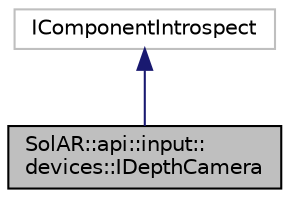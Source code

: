digraph "SolAR::api::input::devices::IDepthCamera"
{
  edge [fontname="Helvetica",fontsize="10",labelfontname="Helvetica",labelfontsize="10"];
  node [fontname="Helvetica",fontsize="10",shape=record];
  Node3 [label="SolAR::api::input::\ldevices::IDepthCamera",height=0.2,width=0.4,color="black", fillcolor="grey75", style="filled", fontcolor="black"];
  Node4 -> Node3 [dir="back",color="midnightblue",fontsize="10",style="solid",fontname="Helvetica"];
  Node4 [label="IComponentIntrospect",height=0.2,width=0.4,color="grey75", fillcolor="white", style="filled"];
}
